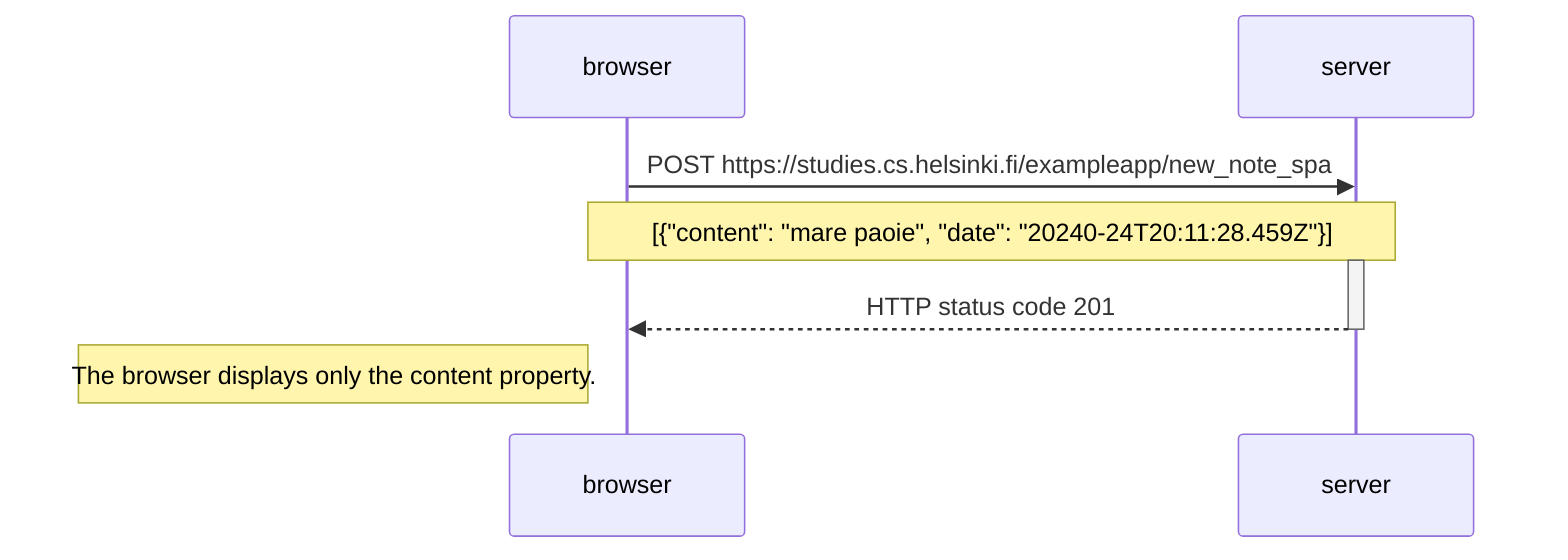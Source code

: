 %% Exercises 0.6
%% New note in Single page app diagram

sequenceDiagram
participant browser
participant server

browser->>server: POST https://studies.cs.helsinki.fi/exampleapp/new_note_spa
%% The browser request body contains data such as the content and the date.
Note over browser, server: [{"content": "mare paoie", "date": "20240-24T20:11:28.459Z"}]
activate server
server-->>browser: HTTP status code  201
deactivate server
Note left of browser: The browser displays only the content property.
%% Because all the lcgic happens now inside the browser the browser no longer needs to laod the whole, it only uses the logic inside the JavaScript code to change only the needed elements.